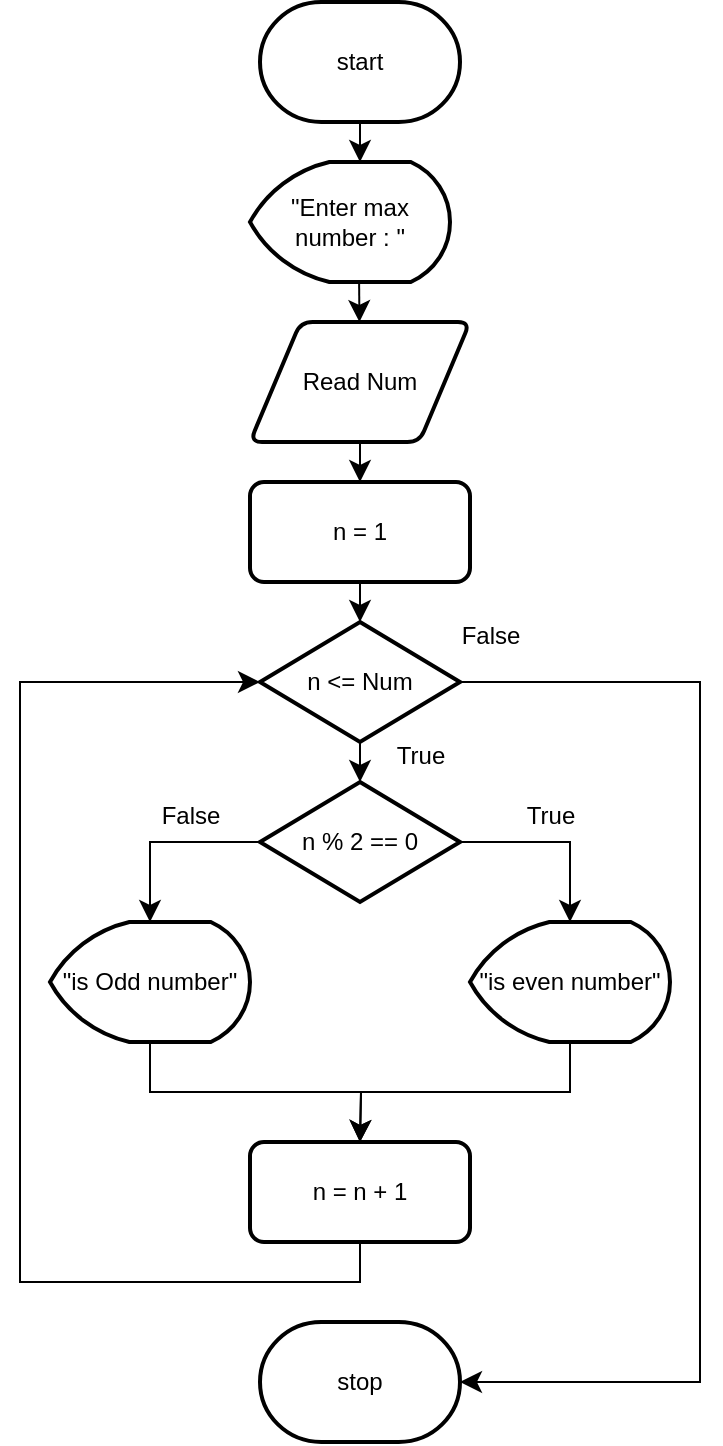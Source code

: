 <mxfile version="28.0.7">
  <diagram name="Page-1" id="MI2d0yZVeNrwg22PB57W">
    <mxGraphModel dx="827" dy="984" grid="1" gridSize="10" guides="1" tooltips="1" connect="1" arrows="1" fold="1" page="1" pageScale="1" pageWidth="850" pageHeight="1100" math="0" shadow="0">
      <root>
        <mxCell id="0" />
        <mxCell id="1" parent="0" />
        <mxCell id="h-ob-_Q3xaoMKghEiiFv-1" value="" style="edgeStyle=none;curved=1;rounded=0;orthogonalLoop=1;jettySize=auto;html=1;fontSize=12;startSize=8;endSize=8;" edge="1" parent="1" source="h-ob-_Q3xaoMKghEiiFv-2">
          <mxGeometry relative="1" as="geometry">
            <mxPoint x="400" y="150" as="targetPoint" />
          </mxGeometry>
        </mxCell>
        <mxCell id="h-ob-_Q3xaoMKghEiiFv-2" value="start" style="strokeWidth=2;html=1;shape=mxgraph.flowchart.terminator;whiteSpace=wrap;" vertex="1" parent="1">
          <mxGeometry x="350" y="70" width="100" height="60" as="geometry" />
        </mxCell>
        <mxCell id="h-ob-_Q3xaoMKghEiiFv-3" value="" style="edgeStyle=none;curved=1;rounded=0;orthogonalLoop=1;jettySize=auto;html=1;fontSize=12;startSize=8;endSize=8;exitX=0.495;exitY=0.906;exitDx=0;exitDy=0;exitPerimeter=0;" edge="1" parent="1" target="h-ob-_Q3xaoMKghEiiFv-5">
          <mxGeometry relative="1" as="geometry">
            <mxPoint x="399.5" y="204.36" as="sourcePoint" />
          </mxGeometry>
        </mxCell>
        <mxCell id="h-ob-_Q3xaoMKghEiiFv-4" value="" style="edgeStyle=none;curved=1;rounded=0;orthogonalLoop=1;jettySize=auto;html=1;fontSize=12;startSize=8;endSize=8;" edge="1" parent="1" source="h-ob-_Q3xaoMKghEiiFv-5" target="h-ob-_Q3xaoMKghEiiFv-8">
          <mxGeometry relative="1" as="geometry" />
        </mxCell>
        <mxCell id="h-ob-_Q3xaoMKghEiiFv-5" value="Read Num" style="shape=parallelogram;html=1;strokeWidth=2;perimeter=parallelogramPerimeter;whiteSpace=wrap;rounded=1;arcSize=12;size=0.23;" vertex="1" parent="1">
          <mxGeometry x="345" y="230" width="110" height="60" as="geometry" />
        </mxCell>
        <mxCell id="h-ob-_Q3xaoMKghEiiFv-6" value="&quot;Enter max number : &quot;" style="strokeWidth=2;html=1;shape=mxgraph.flowchart.display;whiteSpace=wrap;" vertex="1" parent="1">
          <mxGeometry x="345" y="150" width="100" height="60" as="geometry" />
        </mxCell>
        <mxCell id="h-ob-_Q3xaoMKghEiiFv-7" value="" style="edgeStyle=none;curved=1;rounded=0;orthogonalLoop=1;jettySize=auto;html=1;fontSize=12;startSize=8;endSize=8;" edge="1" parent="1" source="h-ob-_Q3xaoMKghEiiFv-8" target="h-ob-_Q3xaoMKghEiiFv-10">
          <mxGeometry relative="1" as="geometry" />
        </mxCell>
        <mxCell id="h-ob-_Q3xaoMKghEiiFv-8" value="n = 1" style="rounded=1;whiteSpace=wrap;html=1;absoluteArcSize=1;arcSize=14;strokeWidth=2;" vertex="1" parent="1">
          <mxGeometry x="345" y="310" width="110" height="50" as="geometry" />
        </mxCell>
        <mxCell id="h-ob-_Q3xaoMKghEiiFv-9" value="" style="edgeStyle=none;curved=1;rounded=0;orthogonalLoop=1;jettySize=auto;html=1;fontSize=12;startSize=8;endSize=8;" edge="1" parent="1" source="h-ob-_Q3xaoMKghEiiFv-10" target="h-ob-_Q3xaoMKghEiiFv-11">
          <mxGeometry relative="1" as="geometry" />
        </mxCell>
        <mxCell id="h-ob-_Q3xaoMKghEiiFv-10" value="n &amp;lt;= Num" style="strokeWidth=2;html=1;shape=mxgraph.flowchart.decision;whiteSpace=wrap;" vertex="1" parent="1">
          <mxGeometry x="350" y="380" width="100" height="60" as="geometry" />
        </mxCell>
        <mxCell id="h-ob-_Q3xaoMKghEiiFv-11" value="n % 2 == 0" style="strokeWidth=2;html=1;shape=mxgraph.flowchart.decision;whiteSpace=wrap;" vertex="1" parent="1">
          <mxGeometry x="350" y="460" width="100" height="60" as="geometry" />
        </mxCell>
        <mxCell id="h-ob-_Q3xaoMKghEiiFv-12" value="&lt;font style=&quot;font-size: 12px;&quot;&gt;True&lt;/font&gt;" style="text;html=1;align=center;verticalAlign=middle;resizable=0;points=[];autosize=1;strokeColor=none;fillColor=none;fontSize=16;" vertex="1" parent="1">
          <mxGeometry x="405" y="430" width="50" height="30" as="geometry" />
        </mxCell>
        <mxCell id="h-ob-_Q3xaoMKghEiiFv-13" value="&quot;is even number&quot;" style="strokeWidth=2;html=1;shape=mxgraph.flowchart.display;whiteSpace=wrap;" vertex="1" parent="1">
          <mxGeometry x="455" y="530" width="100" height="60" as="geometry" />
        </mxCell>
        <mxCell id="h-ob-_Q3xaoMKghEiiFv-14" style="edgeStyle=orthogonalEdgeStyle;rounded=0;orthogonalLoop=1;jettySize=auto;html=1;entryX=0.5;entryY=0;entryDx=0;entryDy=0;entryPerimeter=0;fontSize=12;startSize=8;endSize=8;" edge="1" parent="1" source="h-ob-_Q3xaoMKghEiiFv-11" target="h-ob-_Q3xaoMKghEiiFv-13">
          <mxGeometry relative="1" as="geometry" />
        </mxCell>
        <mxCell id="h-ob-_Q3xaoMKghEiiFv-15" value="&quot;is Odd number&quot;" style="strokeWidth=2;html=1;shape=mxgraph.flowchart.display;whiteSpace=wrap;" vertex="1" parent="1">
          <mxGeometry x="245" y="530" width="100" height="60" as="geometry" />
        </mxCell>
        <mxCell id="h-ob-_Q3xaoMKghEiiFv-16" style="edgeStyle=orthogonalEdgeStyle;rounded=0;orthogonalLoop=1;jettySize=auto;html=1;entryX=0.5;entryY=0;entryDx=0;entryDy=0;entryPerimeter=0;fontSize=12;startSize=8;endSize=8;" edge="1" parent="1" source="h-ob-_Q3xaoMKghEiiFv-11" target="h-ob-_Q3xaoMKghEiiFv-15">
          <mxGeometry relative="1" as="geometry" />
        </mxCell>
        <mxCell id="h-ob-_Q3xaoMKghEiiFv-17" style="edgeStyle=orthogonalEdgeStyle;rounded=0;orthogonalLoop=1;jettySize=auto;html=1;exitX=0.5;exitY=1;exitDx=0;exitDy=0;exitPerimeter=0;entryX=0.5;entryY=0;entryDx=0;entryDy=0;entryPerimeter=0;fontSize=12;startSize=8;endSize=8;" edge="1" parent="1" source="h-ob-_Q3xaoMKghEiiFv-13">
          <mxGeometry relative="1" as="geometry">
            <mxPoint x="400" y="640" as="targetPoint" />
          </mxGeometry>
        </mxCell>
        <mxCell id="h-ob-_Q3xaoMKghEiiFv-18" style="edgeStyle=orthogonalEdgeStyle;rounded=0;orthogonalLoop=1;jettySize=auto;html=1;exitX=0.5;exitY=1;exitDx=0;exitDy=0;exitPerimeter=0;fontSize=12;startSize=8;endSize=8;" edge="1" parent="1" source="h-ob-_Q3xaoMKghEiiFv-15">
          <mxGeometry relative="1" as="geometry">
            <mxPoint x="400" y="640" as="targetPoint" />
          </mxGeometry>
        </mxCell>
        <mxCell id="h-ob-_Q3xaoMKghEiiFv-19" style="edgeStyle=orthogonalEdgeStyle;rounded=0;orthogonalLoop=1;jettySize=auto;html=1;entryX=0;entryY=0.5;entryDx=0;entryDy=0;entryPerimeter=0;fontSize=12;startSize=8;endSize=8;exitX=0.5;exitY=1;exitDx=0;exitDy=0;" edge="1" parent="1" source="h-ob-_Q3xaoMKghEiiFv-22" target="h-ob-_Q3xaoMKghEiiFv-10">
          <mxGeometry relative="1" as="geometry">
            <mxPoint x="400" y="640" as="sourcePoint" />
            <Array as="points">
              <mxPoint x="400" y="710" />
              <mxPoint x="230" y="710" />
              <mxPoint x="230" y="410" />
            </Array>
          </mxGeometry>
        </mxCell>
        <mxCell id="h-ob-_Q3xaoMKghEiiFv-20" value="&lt;font style=&quot;font-size: 12px;&quot;&gt;True&lt;/font&gt;" style="text;html=1;align=center;verticalAlign=middle;resizable=0;points=[];autosize=1;strokeColor=none;fillColor=none;fontSize=16;" vertex="1" parent="1">
          <mxGeometry x="470" y="460" width="50" height="30" as="geometry" />
        </mxCell>
        <mxCell id="h-ob-_Q3xaoMKghEiiFv-21" value="&lt;font style=&quot;font-size: 12px;&quot;&gt;False&lt;/font&gt;" style="text;html=1;align=center;verticalAlign=middle;resizable=0;points=[];autosize=1;strokeColor=none;fillColor=none;fontSize=16;" vertex="1" parent="1">
          <mxGeometry x="290" y="460" width="50" height="30" as="geometry" />
        </mxCell>
        <mxCell id="h-ob-_Q3xaoMKghEiiFv-22" value="n = n + 1" style="rounded=1;whiteSpace=wrap;html=1;absoluteArcSize=1;arcSize=14;strokeWidth=2;" vertex="1" parent="1">
          <mxGeometry x="345" y="640" width="110" height="50" as="geometry" />
        </mxCell>
        <mxCell id="h-ob-_Q3xaoMKghEiiFv-23" value="stop" style="strokeWidth=2;html=1;shape=mxgraph.flowchart.terminator;whiteSpace=wrap;" vertex="1" parent="1">
          <mxGeometry x="350" y="730" width="100" height="60" as="geometry" />
        </mxCell>
        <mxCell id="h-ob-_Q3xaoMKghEiiFv-24" style="edgeStyle=elbowEdgeStyle;rounded=0;orthogonalLoop=1;jettySize=auto;html=1;exitX=1;exitY=0.5;exitDx=0;exitDy=0;exitPerimeter=0;entryX=1;entryY=0.5;entryDx=0;entryDy=0;entryPerimeter=0;fontSize=12;startSize=8;endSize=8;" edge="1" parent="1" source="h-ob-_Q3xaoMKghEiiFv-10" target="h-ob-_Q3xaoMKghEiiFv-23">
          <mxGeometry relative="1" as="geometry">
            <Array as="points">
              <mxPoint x="570" y="580" />
            </Array>
          </mxGeometry>
        </mxCell>
        <mxCell id="h-ob-_Q3xaoMKghEiiFv-25" value="&lt;font style=&quot;font-size: 12px;&quot;&gt;False&lt;/font&gt;" style="text;html=1;align=center;verticalAlign=middle;resizable=0;points=[];autosize=1;strokeColor=none;fillColor=none;fontSize=16;" vertex="1" parent="1">
          <mxGeometry x="440" y="370" width="50" height="30" as="geometry" />
        </mxCell>
      </root>
    </mxGraphModel>
  </diagram>
</mxfile>

